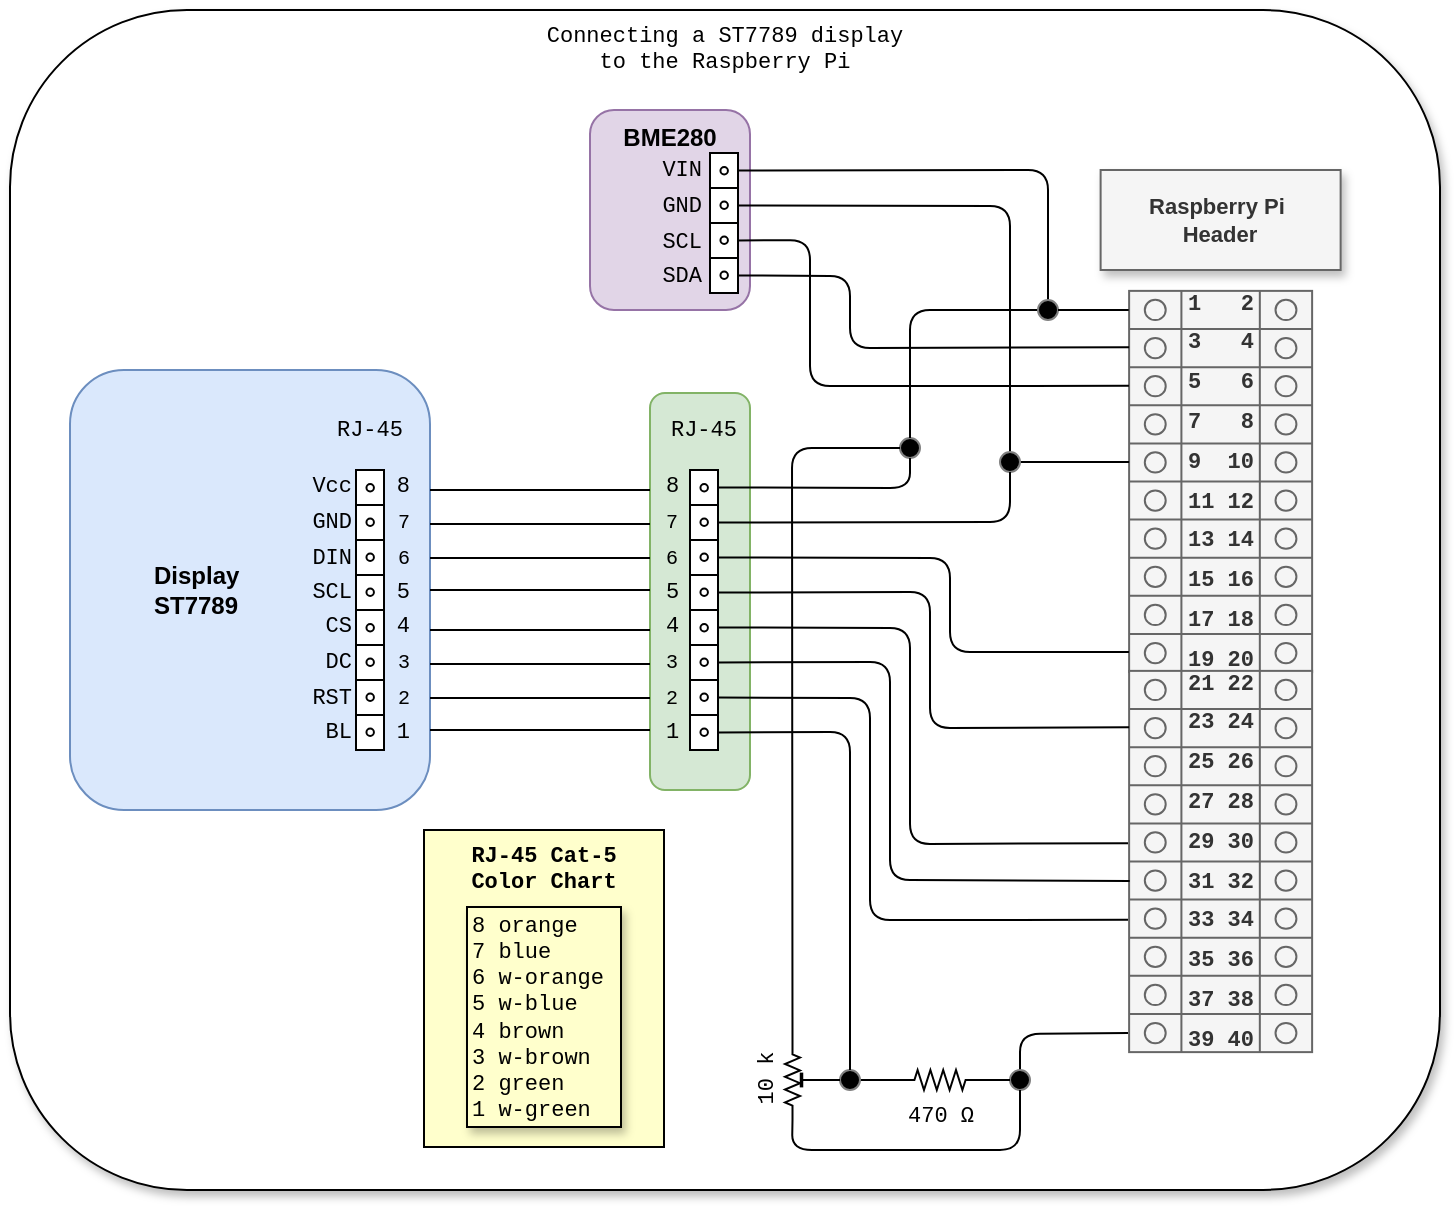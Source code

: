 <mxfile version="13.0.3" type="device"><diagram id="QtXscfLaX9nEh2jGFovE" name="Page-1"><mxGraphModel dx="1324" dy="849" grid="1" gridSize="10" guides="1" tooltips="1" connect="1" arrows="1" fold="1" page="1" pageScale="1" pageWidth="850" pageHeight="1100" math="0" shadow="0"><root><mxCell id="0"/><mxCell id="1" parent="0"/><mxCell id="lwwgfgAfhMC9jhSE0C4L-85" value="Connecting a ST7789 display&lt;br&gt;to the Raspberry Pi" style="rounded=1;whiteSpace=wrap;html=1;shadow=1;glass=0;dashed=0;comic=0;labelBackgroundColor=none;fontFamily=Courier New;fontSize=11;align=center;verticalAlign=top;" parent="1" vertex="1"><mxGeometry x="110" y="30" width="715" height="590" as="geometry"/></mxCell><mxCell id="lwwgfgAfhMC9jhSE0C4L-52" value="" style="rounded=1;whiteSpace=wrap;html=1;shadow=0;dashed=0;labelBackgroundColor=#ffffff;fontFamily=Courier New;fontSize=11;align=left;strokeColor=#82b366;fillColor=#d5e8d4;" parent="1" vertex="1"><mxGeometry x="430" y="221.5" width="50" height="198.5" as="geometry"/></mxCell><mxCell id="lwwgfgAfhMC9jhSE0C4L-50" value="&lt;blockquote style=&quot;margin: 0px 0px 0px 40px; border: none; padding: 0px; font-size: 12px;&quot;&gt;Display&lt;/blockquote&gt;&lt;blockquote style=&quot;margin: 0px 0px 0px 40px; border: none; padding: 0px; font-size: 12px;&quot;&gt;ST7789&lt;br style=&quot;font-size: 12px;&quot;&gt;&lt;/blockquote&gt;" style="rounded=1;whiteSpace=wrap;html=1;shadow=0;dashed=0;labelBackgroundColor=none;fontFamily=Helvetica;fontSize=12;align=left;strokeColor=#6c8ebf;fillColor=#dae8fc;fontStyle=1" parent="1" vertex="1"><mxGeometry x="140" y="210" width="180" height="220" as="geometry"/></mxCell><mxCell id="lwwgfgAfhMC9jhSE0C4L-11" value="&lt;p style=&quot;line-height: 180%&quot;&gt;1&amp;nbsp; &amp;nbsp;2&lt;br&gt;3&amp;nbsp; &amp;nbsp;4&lt;br&gt;5&amp;nbsp; &amp;nbsp;6&lt;br&gt;7&amp;nbsp; &amp;nbsp;8&lt;br&gt;9&amp;nbsp; 10&lt;br&gt;11 12&lt;br&gt;13 14&lt;br&gt;15 16&lt;br&gt;17 18&lt;br&gt;19 20&lt;/p&gt;" style="line-hight=44px;verticalLabelPosition=middle;dashed=0;shadow=0;html=1;align=center;verticalAlign=middle;shape=mxgraph.cabinets.terminal_75mm2_x10;fontFamily=Courier New;fontSize=11;rotation=90;labelPosition=center;horizontal=0;spacing=20;spacingTop=0;labelBackgroundColor=none;labelBorderColor=none;aspect=fixed;fontStyle=1;fillColor=#f5f5f5;strokeColor=#666666;fontColor=#333333;" parent="1" vertex="1"><mxGeometry x="620" y="220" width="190.62" height="91.5" as="geometry"/></mxCell><mxCell id="lwwgfgAfhMC9jhSE0C4L-16" value="&lt;p style=&quot;line-height: 180%&quot;&gt;21 22&lt;br&gt;23 24&lt;br&gt;25 26&lt;br&gt;27 28&lt;br&gt;29 30&lt;br&gt;31 32&lt;br&gt;33 34&lt;br&gt;35 36&lt;br&gt;37 38&lt;br&gt;39 40&lt;/p&gt;" style="line-hight=44px;verticalLabelPosition=middle;dashed=0;shadow=0;html=1;align=center;verticalAlign=middle;shape=mxgraph.cabinets.terminal_75mm2_x10;fontFamily=Courier New;fontSize=11;rotation=90;labelPosition=center;horizontal=0;spacing=20;spacingTop=0;labelBackgroundColor=none;labelBorderColor=none;aspect=fixed;fontStyle=1;fillColor=#f5f5f5;strokeColor=#666666;fontColor=#333333;" parent="1" vertex="1"><mxGeometry x="620" y="410" width="190.62" height="91.5" as="geometry"/></mxCell><mxCell id="lwwgfgAfhMC9jhSE0C4L-20" value="&lt;p style=&quot;line-height: 180%&quot;&gt;&lt;/p&gt;&lt;p style=&quot;line-height: 110%&quot;&gt;&lt;/p&gt;&lt;p style=&quot;line-height: 163%&quot;&gt;8&lt;br&gt;&lt;span style=&quot;font-size: 10px&quot;&gt;7&lt;br&gt;&lt;/span&gt;&lt;span style=&quot;font-size: 10px&quot;&gt;6&lt;br&gt;&lt;/span&gt;&lt;span style=&quot;line-height: 154%&quot;&gt;5&lt;/span&gt;&lt;/p&gt;&lt;p&gt;&lt;/p&gt;&lt;p&gt;&lt;/p&gt;" style="pointerEvents=1;verticalLabelPosition=middle;shadow=0;dashed=0;align=left;html=1;verticalAlign=middle;shape=stencil(zVbBToQwEP0aroS2InhUxKMXTTzXpSuNpSUFd/XvLRSiZV12lpKNCZd5U+a9aV8nDUjWlLRmAY5oU7NNG5D7AOMd1Zy+CgNjkyktiOLIxpJWzELPTFdcUmHAO0V1YfNNq9U72/OiHf7ksmSatza7t1gSdyHJg+jWgD8fyTZKSqOEK9n8kT9Ya9gol62j6wVZrtrQVqxl2sKD/k8n+hqiEOFeEn5YzIoXsJLEl5UsYL327vVqAWvq2+sjhDSMXVo/yqcFlMiPMoe4F63t3hzi3imrt3tziHunrN7uzSHunbKedi/JTHZ+fJFsqzR70+pDFifV624gH85fZ4Ieu2zADdpyIey8hqyuaTfSZxe5P1Rqx45JJEkIO0a3pODyV8kkXqPmnEygw88QuajinESE8PpbeW7R3vwAg5gXB9hvTAheN53G4Q6kzg0Yt2FoYMyODUCHxIX0xPh/6UlvgOd7uRPDyWqCejsembV9zr57e/gb);labelBackgroundColor=none;fontFamily=Courier New;fontSize=11;aspect=fixed;labelPosition=left;" parent="1" vertex="1"><mxGeometry x="450" y="260" width="14" height="70" as="geometry"/></mxCell><mxCell id="lwwgfgAfhMC9jhSE0C4L-24" value="" style="endArrow=none;html=1;fontFamily=Courier New;fontSize=11;exitX=1;exitY=0.625;exitDx=0;exitDy=0;exitPerimeter=0;entryX=0.947;entryY=1.001;entryDx=0;entryDy=0;entryPerimeter=0;" parent="1" source="lwwgfgAfhMC9jhSE0C4L-20" target="lwwgfgAfhMC9jhSE0C4L-11" edge="1"><mxGeometry width="50" height="50" relative="1" as="geometry"><mxPoint x="530" y="440" as="sourcePoint"/><mxPoint x="580" y="390" as="targetPoint"/><Array as="points"><mxPoint x="580" y="304"/><mxPoint x="580" y="351"/></Array></mxGeometry></mxCell><mxCell id="lwwgfgAfhMC9jhSE0C4L-25" value="" style="endArrow=none;html=1;fontFamily=Courier New;fontSize=11;exitX=1;exitY=0.875;exitDx=0;exitDy=0;exitPerimeter=0;entryX=0.148;entryY=1;entryDx=0;entryDy=0;entryPerimeter=0;" parent="1" source="lwwgfgAfhMC9jhSE0C4L-20" target="lwwgfgAfhMC9jhSE0C4L-16" edge="1"><mxGeometry width="50" height="50" relative="1" as="geometry"><mxPoint x="530" y="490" as="sourcePoint"/><mxPoint x="580" y="440" as="targetPoint"/><Array as="points"><mxPoint x="570" y="321"/><mxPoint x="570" y="389"/></Array></mxGeometry></mxCell><mxCell id="lwwgfgAfhMC9jhSE0C4L-30" value="&lt;p style=&quot;line-height: 180%&quot;&gt;&lt;/p&gt;&lt;p style=&quot;line-height: 110%&quot;&gt;&lt;/p&gt;&lt;p style=&quot;line-height: 163%&quot;&gt;4&lt;br&gt;&lt;span style=&quot;font-size: 10px&quot;&gt;3&lt;br&gt;&lt;/span&gt;&lt;span style=&quot;font-size: 10px&quot;&gt;2&lt;br&gt;&lt;/span&gt;1&lt;/p&gt;&lt;p&gt;&lt;/p&gt;&lt;p&gt;&lt;/p&gt;" style="pointerEvents=1;verticalLabelPosition=middle;shadow=0;dashed=0;align=left;html=1;verticalAlign=middle;shape=stencil(zVbBToQwEP0aroS2InhUxKMXTTzXpSuNpSUFd/XvLRSiZV12lpKNCZd5U+a9aV8nDUjWlLRmAY5oU7NNG5D7AOMd1Zy+CgNjkyktiOLIxpJWzELPTFdcUmHAO0V1YfNNq9U72/OiHf7ksmSatza7t1gSdyHJg+jWgD8fyTZKSqOEK9n8kT9Ya9gol62j6wVZrtrQVqxl2sKD/k8n+hqiEOFeEn5YzIoXsJLEl5UsYL327vVqAWvq2+sjhDSMXVo/yqcFlMiPMoe4F63t3hzi3imrt3tziHunrN7uzSHunbKedi/JTHZ+fJFsqzR70+pDFifV624gH85fZ4Ieu2zADdpyIey8hqyuaTfSZxe5P1Rqx45JJEkIO0a3pODyV8kkXqPmnEygw88QuajinESE8PpbeW7R3vwAg5gXB9hvTAheN53G4Q6kzg0Yt2FoYMyODUCHxIX0xPh/6UlvgOd7uRPDyWqCejsembV9zr57e/gb);labelBackgroundColor=none;fontFamily=Courier New;fontSize=11;aspect=fixed;labelPosition=left;" parent="1" vertex="1"><mxGeometry x="450" y="330" width="14" height="70" as="geometry"/></mxCell><mxCell id="lwwgfgAfhMC9jhSE0C4L-31" value="" style="endArrow=none;html=1;fontFamily=Courier New;fontSize=11;exitX=1;exitY=0.125;exitDx=0;exitDy=0;exitPerimeter=0;entryX=0.452;entryY=1.006;entryDx=0;entryDy=0;entryPerimeter=0;" parent="1" source="lwwgfgAfhMC9jhSE0C4L-30" target="lwwgfgAfhMC9jhSE0C4L-16" edge="1"><mxGeometry width="50" height="50" relative="1" as="geometry"><mxPoint x="480" y="520" as="sourcePoint"/><mxPoint x="530" y="470" as="targetPoint"/><Array as="points"><mxPoint x="560" y="339"/><mxPoint x="560" y="447"/></Array></mxGeometry></mxCell><mxCell id="lwwgfgAfhMC9jhSE0C4L-32" value="" style="endArrow=none;html=1;fontFamily=Courier New;fontSize=11;entryX=0.551;entryY=0.997;entryDx=0;entryDy=0;entryPerimeter=0;exitX=1;exitY=0.375;exitDx=0;exitDy=0;exitPerimeter=0;" parent="1" source="lwwgfgAfhMC9jhSE0C4L-30" target="lwwgfgAfhMC9jhSE0C4L-16" edge="1"><mxGeometry width="50" height="50" relative="1" as="geometry"><mxPoint x="480" y="550" as="sourcePoint"/><mxPoint x="530" y="500" as="targetPoint"/><Array as="points"><mxPoint x="550" y="356"/><mxPoint x="550" y="465"/></Array></mxGeometry></mxCell><mxCell id="lwwgfgAfhMC9jhSE0C4L-33" value="" style="endArrow=none;html=1;fontFamily=Courier New;fontSize=11;entryX=1;entryY=0.625;entryDx=0;entryDy=0;entryPerimeter=0;exitX=0.653;exitY=1.006;exitDx=0;exitDy=0;exitPerimeter=0;" parent="1" source="lwwgfgAfhMC9jhSE0C4L-16" target="lwwgfgAfhMC9jhSE0C4L-30" edge="1"><mxGeometry width="50" height="50" relative="1" as="geometry"><mxPoint x="440" y="540" as="sourcePoint"/><mxPoint x="490" y="490" as="targetPoint"/><Array as="points"><mxPoint x="540" y="485"/><mxPoint x="540" y="374"/></Array></mxGeometry></mxCell><mxCell id="lwwgfgAfhMC9jhSE0C4L-34" value="RJ-45" style="text;html=1;strokeColor=none;fillColor=none;align=center;verticalAlign=middle;whiteSpace=wrap;rounded=0;shadow=0;dashed=0;labelBackgroundColor=none;fontFamily=Courier New;fontSize=11;fontStyle=0" parent="1" vertex="1"><mxGeometry x="437" y="230" width="40" height="20" as="geometry"/></mxCell><mxCell id="lwwgfgAfhMC9jhSE0C4L-35" value="&lt;p style=&quot;line-height: 180%&quot;&gt;&lt;/p&gt;&lt;p style=&quot;line-height: 110%&quot;&gt;&lt;/p&gt;&lt;p style=&quot;line-height: 163%&quot;&gt;8&lt;br&gt;&lt;span style=&quot;font-size: 10px&quot;&gt;7&lt;br&gt;&lt;/span&gt;&lt;span style=&quot;font-size: 10px&quot;&gt;6&lt;br&gt;&lt;/span&gt;&lt;span style=&quot;line-height: 154%&quot;&gt;5&lt;/span&gt;&lt;/p&gt;&lt;p&gt;&lt;/p&gt;&lt;p&gt;&lt;/p&gt;" style="pointerEvents=1;verticalLabelPosition=middle;shadow=0;dashed=0;align=right;html=1;verticalAlign=middle;shape=stencil(zVbBToQwEP0aroS2InhUxKMXTTzXpSuNpSUFd/XvLRSiZV12lpKNCZd5U+a9aV8nDUjWlLRmAY5oU7NNG5D7AOMd1Zy+CgNjkyktiOLIxpJWzELPTFdcUmHAO0V1YfNNq9U72/OiHf7ksmSatza7t1gSdyHJg+jWgD8fyTZKSqOEK9n8kT9Ya9gol62j6wVZrtrQVqxl2sKD/k8n+hqiEOFeEn5YzIoXsJLEl5UsYL327vVqAWvq2+sjhDSMXVo/yqcFlMiPMoe4F63t3hzi3imrt3tziHunrN7uzSHunbKedi/JTHZ+fJFsqzR70+pDFifV624gH85fZ4Ieu2zADdpyIey8hqyuaTfSZxe5P1Rqx45JJEkIO0a3pODyV8kkXqPmnEygw88QuajinESE8PpbeW7R3vwAg5gXB9hvTAheN53G4Q6kzg0Yt2FoYMyODUCHxIX0xPh/6UlvgOd7uRPDyWqCejsembV9zr57e/gb);labelBackgroundColor=none;fontFamily=Courier New;fontSize=11;aspect=fixed;labelPosition=right;" parent="1" vertex="1"><mxGeometry x="283" y="260" width="14" height="70" as="geometry"/></mxCell><mxCell id="lwwgfgAfhMC9jhSE0C4L-36" value="&lt;p style=&quot;line-height: 180%&quot;&gt;&lt;/p&gt;&lt;p style=&quot;line-height: 110%&quot;&gt;&lt;/p&gt;&lt;p style=&quot;line-height: 163%&quot;&gt;4&lt;br&gt;&lt;span style=&quot;font-size: 10px&quot;&gt;3&lt;br&gt;&lt;/span&gt;&lt;span style=&quot;font-size: 10px&quot;&gt;2&lt;br&gt;&lt;/span&gt;1&lt;/p&gt;&lt;p&gt;&lt;/p&gt;&lt;p&gt;&lt;/p&gt;" style="pointerEvents=1;verticalLabelPosition=middle;shadow=0;dashed=0;align=right;html=1;verticalAlign=middle;shape=stencil(zVbBToQwEP0aroS2InhUxKMXTTzXpSuNpSUFd/XvLRSiZV12lpKNCZd5U+a9aV8nDUjWlLRmAY5oU7NNG5D7AOMd1Zy+CgNjkyktiOLIxpJWzELPTFdcUmHAO0V1YfNNq9U72/OiHf7ksmSatza7t1gSdyHJg+jWgD8fyTZKSqOEK9n8kT9Ya9gol62j6wVZrtrQVqxl2sKD/k8n+hqiEOFeEn5YzIoXsJLEl5UsYL327vVqAWvq2+sjhDSMXVo/yqcFlMiPMoe4F63t3hzi3imrt3tziHunrN7uzSHunbKedi/JTHZ+fJFsqzR70+pDFifV624gH85fZ4Ieu2zADdpyIey8hqyuaTfSZxe5P1Rqx45JJEkIO0a3pODyV8kkXqPmnEygw88QuajinESE8PpbeW7R3vwAg5gXB9hvTAheN53G4Q6kzg0Yt2FoYMyODUCHxIX0xPh/6UlvgOd7uRPDyWqCejsembV9zr57e/gb);labelBackgroundColor=none;fontFamily=Courier New;fontSize=11;aspect=fixed;labelPosition=right;" parent="1" vertex="1"><mxGeometry x="283" y="330" width="14" height="70" as="geometry"/></mxCell><mxCell id="lwwgfgAfhMC9jhSE0C4L-37" value="RJ-45" style="text;html=1;strokeColor=none;fillColor=none;align=center;verticalAlign=middle;whiteSpace=wrap;rounded=0;shadow=0;dashed=0;labelBackgroundColor=none;fontFamily=Courier New;fontSize=11;fontStyle=0" parent="1" vertex="1"><mxGeometry x="270" y="230" width="40" height="20" as="geometry"/></mxCell><mxCell id="lwwgfgAfhMC9jhSE0C4L-39" value="&lt;p style=&quot;line-height: 163%&quot;&gt;Vcc&lt;br&gt;GND&lt;br&gt;DIN&lt;br&gt;SCL&lt;/p&gt;" style="text;html=1;strokeColor=none;fillColor=none;align=right;verticalAlign=middle;whiteSpace=wrap;rounded=0;shadow=0;dashed=0;labelBackgroundColor=none;fontFamily=Courier New;fontSize=11;" parent="1" vertex="1"><mxGeometry x="243" y="260" width="40" height="70" as="geometry"/></mxCell><mxCell id="lwwgfgAfhMC9jhSE0C4L-40" value="&lt;p style=&quot;line-height: 163%&quot;&gt;CS&lt;br&gt;DC&lt;br&gt;RST&lt;br&gt;BL&lt;/p&gt;" style="text;html=1;strokeColor=none;fillColor=none;align=right;verticalAlign=middle;whiteSpace=wrap;rounded=0;shadow=0;dashed=0;labelBackgroundColor=none;fontFamily=Courier New;fontSize=11;" parent="1" vertex="1"><mxGeometry x="243" y="330" width="40" height="70" as="geometry"/></mxCell><mxCell id="lwwgfgAfhMC9jhSE0C4L-41" value="" style="endArrow=none;html=1;fontFamily=Courier New;fontSize=11;verticalAlign=bottom;" parent="1" edge="1"><mxGeometry width="50" height="50" relative="1" as="geometry"><mxPoint x="320" y="270" as="sourcePoint"/><mxPoint x="430" y="270" as="targetPoint"/></mxGeometry></mxCell><mxCell id="lwwgfgAfhMC9jhSE0C4L-43" value="" style="endArrow=none;html=1;fontFamily=Courier New;fontSize=11;" parent="1" edge="1"><mxGeometry width="50" height="50" relative="1" as="geometry"><mxPoint x="320" y="287" as="sourcePoint"/><mxPoint x="430" y="287" as="targetPoint"/></mxGeometry></mxCell><mxCell id="lwwgfgAfhMC9jhSE0C4L-44" value="" style="endArrow=none;html=1;fontFamily=Courier New;fontSize=11;" parent="1" edge="1"><mxGeometry width="50" height="50" relative="1" as="geometry"><mxPoint x="320" y="304" as="sourcePoint"/><mxPoint x="430" y="304" as="targetPoint"/></mxGeometry></mxCell><mxCell id="lwwgfgAfhMC9jhSE0C4L-45" value="" style="endArrow=none;html=1;fontFamily=Courier New;fontSize=11;" parent="1" edge="1"><mxGeometry width="50" height="50" relative="1" as="geometry"><mxPoint x="320" y="320" as="sourcePoint"/><mxPoint x="430" y="320" as="targetPoint"/></mxGeometry></mxCell><mxCell id="lwwgfgAfhMC9jhSE0C4L-46" value="" style="endArrow=none;html=1;fontFamily=Courier New;fontSize=11;" parent="1" edge="1"><mxGeometry width="50" height="50" relative="1" as="geometry"><mxPoint x="320" y="340" as="sourcePoint"/><mxPoint x="430" y="340" as="targetPoint"/></mxGeometry></mxCell><mxCell id="lwwgfgAfhMC9jhSE0C4L-47" value="" style="endArrow=none;html=1;fontFamily=Courier New;fontSize=11;" parent="1" edge="1"><mxGeometry width="50" height="50" relative="1" as="geometry"><mxPoint x="320" y="357" as="sourcePoint"/><mxPoint x="430" y="357" as="targetPoint"/></mxGeometry></mxCell><mxCell id="lwwgfgAfhMC9jhSE0C4L-48" value="" style="endArrow=none;html=1;fontFamily=Courier New;fontSize=11;" parent="1" edge="1"><mxGeometry width="50" height="50" relative="1" as="geometry"><mxPoint x="320" y="374" as="sourcePoint"/><mxPoint x="430" y="374" as="targetPoint"/></mxGeometry></mxCell><mxCell id="lwwgfgAfhMC9jhSE0C4L-49" value="" style="endArrow=none;html=1;fontFamily=Courier New;fontSize=11;" parent="1" edge="1"><mxGeometry width="50" height="50" relative="1" as="geometry"><mxPoint x="320" y="390" as="sourcePoint"/><mxPoint x="430" y="390" as="targetPoint"/></mxGeometry></mxCell><mxCell id="lwwgfgAfhMC9jhSE0C4L-54" value="470&amp;nbsp;Ω" style="pointerEvents=1;verticalLabelPosition=bottom;shadow=0;dashed=0;align=center;html=1;verticalAlign=top;shape=mxgraph.electrical.resistors.resistor_2;labelBackgroundColor=#ffffff;strokeColor=#000000;fontFamily=Courier New;fontSize=11;" parent="1" vertex="1"><mxGeometry x="555" y="560" width="40" height="10" as="geometry"/></mxCell><mxCell id="lwwgfgAfhMC9jhSE0C4L-56" value="10 k" style="pointerEvents=1;verticalLabelPosition=top;shadow=0;dashed=0;align=center;html=1;verticalAlign=bottom;shape=mxgraph.electrical.resistors.trimmer_pot_2;labelBackgroundColor=#ffffff;strokeColor=#000000;fontFamily=Courier New;fontSize=11;rotation=-90;labelPosition=center;" parent="1" vertex="1"><mxGeometry x="485" y="557.5" width="40" height="15" as="geometry"/></mxCell><mxCell id="lwwgfgAfhMC9jhSE0C4L-57" value="" style="endArrow=none;html=1;fontFamily=Courier New;fontSize=11;entryX=0;entryY=0.5;entryDx=0;entryDy=0;entryPerimeter=0;exitX=1;exitY=0.5;exitDx=0;exitDy=0;" parent="1" source="lwwgfgAfhMC9jhSE0C4L-60" target="lwwgfgAfhMC9jhSE0C4L-54" edge="1"><mxGeometry width="50" height="50" relative="1" as="geometry"><mxPoint x="525" y="580" as="sourcePoint"/><mxPoint x="610" y="610" as="targetPoint"/></mxGeometry></mxCell><mxCell id="lwwgfgAfhMC9jhSE0C4L-58" value="" style="endArrow=none;html=1;fontFamily=Courier New;fontSize=11;exitX=0.5;exitY=0;exitDx=0;exitDy=0;entryX=0.95;entryY=1.006;entryDx=0;entryDy=0;entryPerimeter=0;" parent="1" source="lwwgfgAfhMC9jhSE0C4L-59" target="lwwgfgAfhMC9jhSE0C4L-16" edge="1"><mxGeometry width="50" height="50" relative="1" as="geometry"><mxPoint x="562.66" y="557.5" as="sourcePoint"/><mxPoint x="612.66" y="507.5" as="targetPoint"/><Array as="points"><mxPoint x="615" y="542"/></Array></mxGeometry></mxCell><mxCell id="lwwgfgAfhMC9jhSE0C4L-59" value="" style="ellipse;whiteSpace=wrap;html=1;aspect=fixed;shadow=0;dashed=0;labelBackgroundColor=#ffffff;strokeColor=#808080;fontFamily=Courier New;fontSize=11;align=left;fillColor=#000000;" parent="1" vertex="1"><mxGeometry x="610" y="560" width="10" height="10" as="geometry"/></mxCell><mxCell id="lwwgfgAfhMC9jhSE0C4L-60" value="" style="ellipse;whiteSpace=wrap;html=1;aspect=fixed;shadow=0;dashed=0;labelBackgroundColor=#ffffff;strokeColor=#808080;fontFamily=Courier New;fontSize=11;align=left;fillColor=#000000;" parent="1" vertex="1"><mxGeometry x="525" y="560" width="10" height="10" as="geometry"/></mxCell><mxCell id="lwwgfgAfhMC9jhSE0C4L-62" value="" style="endArrow=none;html=1;fontFamily=Courier New;fontSize=11;entryX=1;entryY=0.875;entryDx=0;entryDy=0;entryPerimeter=0;exitX=0.5;exitY=0;exitDx=0;exitDy=0;" parent="1" source="lwwgfgAfhMC9jhSE0C4L-60" target="lwwgfgAfhMC9jhSE0C4L-30" edge="1"><mxGeometry width="50" height="50" relative="1" as="geometry"><mxPoint x="450" y="520" as="sourcePoint"/><mxPoint x="500" y="470" as="targetPoint"/><Array as="points"><mxPoint x="530" y="391"/></Array></mxGeometry></mxCell><mxCell id="lwwgfgAfhMC9jhSE0C4L-63" value="" style="endArrow=none;html=1;fontFamily=Courier New;fontSize=11;entryX=0.5;entryY=1;entryDx=0;entryDy=0;entryPerimeter=0;exitX=0;exitY=0.5;exitDx=0;exitDy=0;" parent="1" source="lwwgfgAfhMC9jhSE0C4L-60" target="lwwgfgAfhMC9jhSE0C4L-56" edge="1"><mxGeometry width="50" height="50" relative="1" as="geometry"><mxPoint x="525" y="610" as="sourcePoint"/><mxPoint x="505" y="590" as="targetPoint"/></mxGeometry></mxCell><mxCell id="lwwgfgAfhMC9jhSE0C4L-64" value="" style="endArrow=none;html=1;fontFamily=Courier New;fontSize=11;exitX=1;exitY=0.5;exitDx=0;exitDy=0;exitPerimeter=0;entryX=0;entryY=0.5;entryDx=0;entryDy=0;" parent="1" source="lwwgfgAfhMC9jhSE0C4L-54" target="lwwgfgAfhMC9jhSE0C4L-59" edge="1"><mxGeometry width="50" height="50" relative="1" as="geometry"><mxPoint x="585" y="640" as="sourcePoint"/><mxPoint x="635" y="590" as="targetPoint"/></mxGeometry></mxCell><mxCell id="lwwgfgAfhMC9jhSE0C4L-65" value="" style="endArrow=none;html=1;fontFamily=Courier New;fontSize=11;entryX=0.5;entryY=1;entryDx=0;entryDy=0;exitX=0;exitY=0.25;exitDx=0;exitDy=0;exitPerimeter=0;" parent="1" source="lwwgfgAfhMC9jhSE0C4L-56" target="lwwgfgAfhMC9jhSE0C4L-59" edge="1"><mxGeometry width="50" height="50" relative="1" as="geometry"><mxPoint x="555" y="660" as="sourcePoint"/><mxPoint x="605" y="610" as="targetPoint"/><Array as="points"><mxPoint x="501" y="600"/><mxPoint x="615" y="600"/></Array></mxGeometry></mxCell><mxCell id="lwwgfgAfhMC9jhSE0C4L-66" value="" style="ellipse;whiteSpace=wrap;html=1;aspect=fixed;shadow=0;dashed=0;labelBackgroundColor=#ffffff;strokeColor=#808080;fontFamily=Courier New;fontSize=11;align=left;fillColor=#000000;" parent="1" vertex="1"><mxGeometry x="555" y="244" width="10" height="10" as="geometry"/></mxCell><mxCell id="lwwgfgAfhMC9jhSE0C4L-73" value="" style="endArrow=none;html=1;fontFamily=Courier New;fontSize=11;exitX=1;exitY=0.5;exitDx=0;exitDy=0;entryX=0.449;entryY=1;entryDx=0;entryDy=0;entryPerimeter=0;" parent="1" source="IgBOYuP-GIlDQiKSZzyi-9" target="lwwgfgAfhMC9jhSE0C4L-11" edge="1"><mxGeometry width="50" height="50" relative="1" as="geometry"><mxPoint x="620" y="300" as="sourcePoint"/><mxPoint x="660" y="250" as="targetPoint"/><Array as="points"><mxPoint x="640" y="256"/></Array></mxGeometry></mxCell><mxCell id="lwwgfgAfhMC9jhSE0C4L-74" value="" style="endArrow=none;html=1;fontFamily=Courier New;fontSize=11;exitX=1;exitY=0.125;exitDx=0;exitDy=0;exitPerimeter=0;entryX=0.5;entryY=1;entryDx=0;entryDy=0;" parent="1" source="lwwgfgAfhMC9jhSE0C4L-20" target="lwwgfgAfhMC9jhSE0C4L-66" edge="1"><mxGeometry width="50" height="50" relative="1" as="geometry"><mxPoint x="510" y="300" as="sourcePoint"/><mxPoint x="560" y="269" as="targetPoint"/><Array as="points"><mxPoint x="560" y="269"/></Array></mxGeometry></mxCell><mxCell id="lwwgfgAfhMC9jhSE0C4L-75" value="" style="endArrow=none;html=1;fontFamily=Courier New;fontSize=11;exitX=0.5;exitY=0;exitDx=0;exitDy=0;entryX=0;entryY=0.5;entryDx=0;entryDy=0;" parent="1" source="lwwgfgAfhMC9jhSE0C4L-66" target="IgBOYuP-GIlDQiKSZzyi-11" edge="1"><mxGeometry width="50" height="50" relative="1" as="geometry"><mxPoint x="570" y="260" as="sourcePoint"/><mxPoint x="650" y="190" as="targetPoint"/><Array as="points"><mxPoint x="560" y="180"/></Array></mxGeometry></mxCell><mxCell id="lwwgfgAfhMC9jhSE0C4L-76" value="" style="endArrow=none;html=1;fontFamily=Courier New;fontSize=11;entryX=0;entryY=0.5;entryDx=0;entryDy=0;exitX=1;exitY=0.25;exitDx=0;exitDy=0;exitPerimeter=0;" parent="1" source="lwwgfgAfhMC9jhSE0C4L-56" target="lwwgfgAfhMC9jhSE0C4L-66" edge="1"><mxGeometry width="50" height="50" relative="1" as="geometry"><mxPoint x="510" y="430" as="sourcePoint"/><mxPoint x="540" y="200" as="targetPoint"/><Array as="points"><mxPoint x="501" y="249"/></Array></mxGeometry></mxCell><mxCell id="lwwgfgAfhMC9jhSE0C4L-80" value="RJ-45 Cat-5&lt;br&gt;&lt;div style=&quot;&quot;&gt;&lt;span&gt;Color Chart&lt;/span&gt;&lt;/div&gt;" style="rounded=0;whiteSpace=wrap;html=1;shadow=0;dashed=0;labelBackgroundColor=none;strokeColor=#000000;fillColor=#FFFFCC;fontFamily=Courier New;fontSize=11;align=center;verticalAlign=top;fontStyle=1" parent="1" vertex="1"><mxGeometry x="317" y="440" width="120" height="158.5" as="geometry"/></mxCell><mxCell id="lwwgfgAfhMC9jhSE0C4L-81" value="8 orange&lt;br&gt;7 blue&lt;br&gt;6 w-orange&lt;br&gt;5 w-blue&lt;br&gt;4 brown&lt;br&gt;3 w-brown&lt;br&gt;2 green&lt;br&gt;1 w-green" style="rounded=0;whiteSpace=wrap;html=1;shadow=1;dashed=0;labelBackgroundColor=none;strokeColor=#000000;fillColor=#FFFFCC;fontFamily=Courier New;fontSize=11;align=left;glass=0;comic=0;" parent="1" vertex="1"><mxGeometry x="338.5" y="478.5" width="77" height="110" as="geometry"/></mxCell><mxCell id="lwwgfgAfhMC9jhSE0C4L-82" value="&lt;span style=&quot;white-space: normal;&quot;&gt;Raspberry Pi&amp;nbsp;&lt;/span&gt;&lt;br style=&quot;white-space: normal;&quot;&gt;&lt;span style=&quot;white-space: normal;&quot;&gt;Header&lt;/span&gt;" style="rounded=0;whiteSpace=wrap;html=1;shadow=1;glass=0;dashed=0;comic=0;labelBackgroundColor=none;strokeColor=#666666;fillColor=#f5f5f5;fontFamily=Helvetica;fontSize=11;align=center;fontColor=#333333;fontStyle=1" parent="1" vertex="1"><mxGeometry x="655.31" y="110" width="120" height="50" as="geometry"/></mxCell><mxCell id="IgBOYuP-GIlDQiKSZzyi-6" value="" style="group" vertex="1" connectable="0" parent="1"><mxGeometry x="400" y="80" width="80" height="100" as="geometry"/></mxCell><mxCell id="IgBOYuP-GIlDQiKSZzyi-1" value="BME280&lt;br&gt;" style="rounded=1;whiteSpace=wrap;html=1;fillColor=#e1d5e7;strokeColor=#9673a6;verticalAlign=top;fontStyle=1" vertex="1" parent="IgBOYuP-GIlDQiKSZzyi-6"><mxGeometry width="80" height="100" as="geometry"/></mxCell><mxCell id="IgBOYuP-GIlDQiKSZzyi-3" value="&lt;p style=&quot;line-height: 180%&quot;&gt;&lt;/p&gt;&lt;p style=&quot;line-height: 110%&quot;&gt;&lt;/p&gt;&lt;p style=&quot;line-height: 163%&quot;&gt;VIN&lt;br&gt;GND&lt;br&gt;SCL&lt;br&gt;SDA&lt;/p&gt;&lt;p&gt;&lt;/p&gt;&lt;p&gt;&lt;/p&gt;" style="pointerEvents=1;verticalLabelPosition=middle;shadow=0;dashed=0;align=right;html=1;verticalAlign=middle;shape=stencil(zVbBToQwEP0aroS2InhUxKMXTTzXpSuNpSUFd/XvLRSiZV12lpKNCZd5U+a9aV8nDUjWlLRmAY5oU7NNG5D7AOMd1Zy+CgNjkyktiOLIxpJWzELPTFdcUmHAO0V1YfNNq9U72/OiHf7ksmSatza7t1gSdyHJg+jWgD8fyTZKSqOEK9n8kT9Ya9gol62j6wVZrtrQVqxl2sKD/k8n+hqiEOFeEn5YzIoXsJLEl5UsYL327vVqAWvq2+sjhDSMXVo/yqcFlMiPMoe4F63t3hzi3imrt3tziHunrN7uzSHunbKedi/JTHZ+fJFsqzR70+pDFifV624gH85fZ4Ieu2zADdpyIey8hqyuaTfSZxe5P1Rqx45JJEkIO0a3pODyV8kkXqPmnEygw88QuajinESE8PpbeW7R3vwAg5gXB9hvTAheN53G4Q6kzg0Yt2FoYMyODUCHxIX0xPh/6UlvgOd7uRPDyWqCejsembV9zr57e/gb);labelBackgroundColor=none;fontFamily=Courier New;fontSize=11;aspect=fixed;labelPosition=left;spacingLeft=0;spacingRight=3;" vertex="1" parent="IgBOYuP-GIlDQiKSZzyi-6"><mxGeometry x="60" y="21.5" width="14" height="70" as="geometry"/></mxCell><mxCell id="IgBOYuP-GIlDQiKSZzyi-7" value="" style="endArrow=none;html=1;entryX=1;entryY=0.125;entryDx=0;entryDy=0;entryPerimeter=0;exitX=0.5;exitY=0;exitDx=0;exitDy=0;" edge="1" parent="1" source="IgBOYuP-GIlDQiKSZzyi-11" target="IgBOYuP-GIlDQiKSZzyi-3"><mxGeometry width="50" height="50" relative="1" as="geometry"><mxPoint x="560" y="100" as="sourcePoint"/><mxPoint x="340" y="90" as="targetPoint"/><Array as="points"><mxPoint x="629" y="110"/></Array></mxGeometry></mxCell><mxCell id="IgBOYuP-GIlDQiKSZzyi-8" value="" style="endArrow=none;html=1;exitX=1;exitY=0.375;exitDx=0;exitDy=0;exitPerimeter=0;entryX=0.5;entryY=0;entryDx=0;entryDy=0;" edge="1" parent="1" source="IgBOYuP-GIlDQiKSZzyi-3" target="IgBOYuP-GIlDQiKSZzyi-9"><mxGeometry width="50" height="50" relative="1" as="geometry"><mxPoint x="550" y="80" as="sourcePoint"/><mxPoint x="610" y="200" as="targetPoint"/><Array as="points"><mxPoint x="610" y="128"/></Array></mxGeometry></mxCell><mxCell id="IgBOYuP-GIlDQiKSZzyi-9" value="" style="ellipse;whiteSpace=wrap;html=1;aspect=fixed;shadow=0;dashed=0;labelBackgroundColor=#ffffff;strokeColor=#808080;fontFamily=Courier New;fontSize=11;align=left;fillColor=#000000;" vertex="1" parent="1"><mxGeometry x="605" y="251" width="10" height="10" as="geometry"/></mxCell><mxCell id="IgBOYuP-GIlDQiKSZzyi-10" value="" style="endArrow=none;html=1;fontFamily=Courier New;fontSize=11;entryX=0.5;entryY=1;entryDx=0;entryDy=0;exitX=1;exitY=0.375;exitDx=0;exitDy=0;exitPerimeter=0;" edge="1" parent="1" source="lwwgfgAfhMC9jhSE0C4L-20" target="IgBOYuP-GIlDQiKSZzyi-9"><mxGeometry width="50" height="50" relative="1" as="geometry"><mxPoint x="464" y="286.25" as="sourcePoint"/><mxPoint x="668.645" y="256.791" as="targetPoint"/><Array as="points"><mxPoint x="610" y="286"/></Array></mxGeometry></mxCell><mxCell id="IgBOYuP-GIlDQiKSZzyi-11" value="" style="ellipse;whiteSpace=wrap;html=1;aspect=fixed;shadow=0;dashed=0;labelBackgroundColor=#ffffff;strokeColor=#808080;fontFamily=Courier New;fontSize=11;align=left;fillColor=#000000;" vertex="1" parent="1"><mxGeometry x="624" y="175" width="10" height="10" as="geometry"/></mxCell><mxCell id="IgBOYuP-GIlDQiKSZzyi-13" value="" style="endArrow=none;html=1;exitX=1;exitY=0.5;exitDx=0;exitDy=0;entryX=0.05;entryY=1.002;entryDx=0;entryDy=0;entryPerimeter=0;" edge="1" parent="1" source="IgBOYuP-GIlDQiKSZzyi-11" target="lwwgfgAfhMC9jhSE0C4L-11"><mxGeometry width="50" height="50" relative="1" as="geometry"><mxPoint x="570" y="110" as="sourcePoint"/><mxPoint x="660" y="180" as="targetPoint"/></mxGeometry></mxCell><mxCell id="IgBOYuP-GIlDQiKSZzyi-14" value="" style="endArrow=none;html=1;entryX=1;entryY=0.625;entryDx=0;entryDy=0;entryPerimeter=0;exitX=0.249;exitY=1.001;exitDx=0;exitDy=0;exitPerimeter=0;" edge="1" parent="1" source="lwwgfgAfhMC9jhSE0C4L-11" target="IgBOYuP-GIlDQiKSZzyi-3"><mxGeometry width="50" height="50" relative="1" as="geometry"><mxPoint x="660" y="222" as="sourcePoint"/><mxPoint x="477.0" y="141.63" as="targetPoint"/><Array as="points"><mxPoint x="610" y="218"/><mxPoint x="510" y="218"/><mxPoint x="510" y="145"/></Array></mxGeometry></mxCell><mxCell id="IgBOYuP-GIlDQiKSZzyi-15" value="" style="endArrow=none;html=1;entryX=1;entryY=0.875;entryDx=0;entryDy=0;entryPerimeter=0;exitX=0.148;exitY=1;exitDx=0;exitDy=0;exitPerimeter=0;" edge="1" parent="1" source="lwwgfgAfhMC9jhSE0C4L-11" target="IgBOYuP-GIlDQiKSZzyi-3"><mxGeometry width="50" height="50" relative="1" as="geometry"><mxPoint x="660" y="200" as="sourcePoint"/><mxPoint x="487.0" y="160.25" as="targetPoint"/><Array as="points"><mxPoint x="530" y="199"/><mxPoint x="530" y="163"/></Array></mxGeometry></mxCell></root></mxGraphModel></diagram></mxfile>